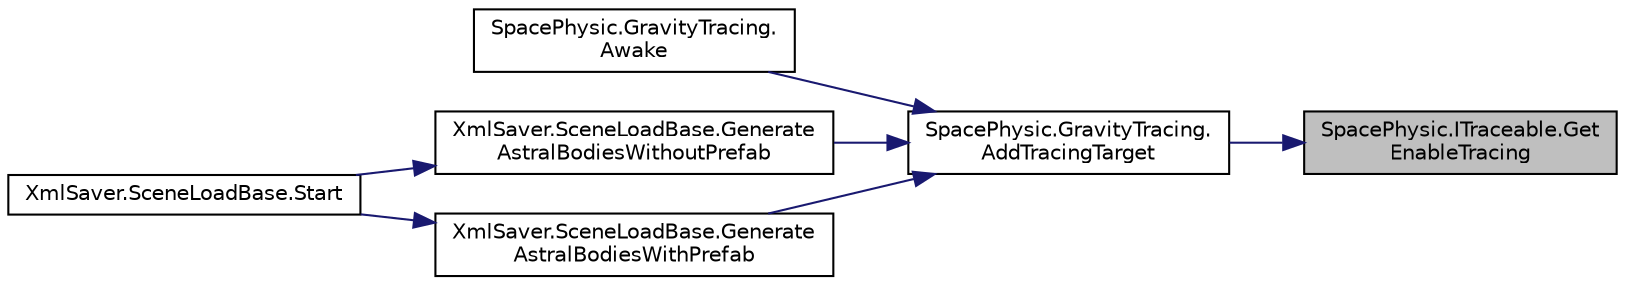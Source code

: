 digraph "SpacePhysic.ITraceable.GetEnableTracing"
{
 // INTERACTIVE_SVG=YES
 // LATEX_PDF_SIZE
  edge [fontname="Helvetica",fontsize="10",labelfontname="Helvetica",labelfontsize="10"];
  node [fontname="Helvetica",fontsize="10",shape=record];
  rankdir="RL";
  Node1 [label="SpacePhysic.ITraceable.Get\lEnableTracing",height=0.2,width=0.4,color="black", fillcolor="grey75", style="filled", fontcolor="black",tooltip=" "];
  Node1 -> Node2 [dir="back",color="midnightblue",fontsize="10",style="solid",fontname="Helvetica"];
  Node2 [label="SpacePhysic.GravityTracing.\lAddTracingTarget",height=0.2,width=0.4,color="black", fillcolor="white", style="filled",URL="$class_space_physic_1_1_gravity_tracing.html#a3d63db3c84aef11ca64e85e99d32cbd3",tooltip="增加追踪实体"];
  Node2 -> Node3 [dir="back",color="midnightblue",fontsize="10",style="solid",fontname="Helvetica"];
  Node3 [label="SpacePhysic.GravityTracing.\lAwake",height=0.2,width=0.4,color="black", fillcolor="white", style="filled",URL="$class_space_physic_1_1_gravity_tracing.html#ac99527254282cd4e726c6b6822256583",tooltip=" "];
  Node2 -> Node4 [dir="back",color="midnightblue",fontsize="10",style="solid",fontname="Helvetica"];
  Node4 [label="XmlSaver.SceneLoadBase.Generate\lAstralBodiesWithoutPrefab",height=0.2,width=0.4,color="black", fillcolor="white", style="filled",URL="$class_xml_saver_1_1_scene_load_base.html#a0048dec421f94641813fb6ed80eca811",tooltip=" "];
  Node4 -> Node5 [dir="back",color="midnightblue",fontsize="10",style="solid",fontname="Helvetica"];
  Node5 [label="XmlSaver.SceneLoadBase.Start",height=0.2,width=0.4,color="black", fillcolor="white", style="filled",URL="$class_xml_saver_1_1_scene_load_base.html#a858d37d11500dd956eb9c45a5509dc3c",tooltip=" "];
  Node2 -> Node6 [dir="back",color="midnightblue",fontsize="10",style="solid",fontname="Helvetica"];
  Node6 [label="XmlSaver.SceneLoadBase.Generate\lAstralBodiesWithPrefab",height=0.2,width=0.4,color="black", fillcolor="white", style="filled",URL="$class_xml_saver_1_1_scene_load_base.html#a0a4b9b672c83faa8953a3ea9e89886de",tooltip=" "];
  Node6 -> Node5 [dir="back",color="midnightblue",fontsize="10",style="solid",fontname="Helvetica"];
}
